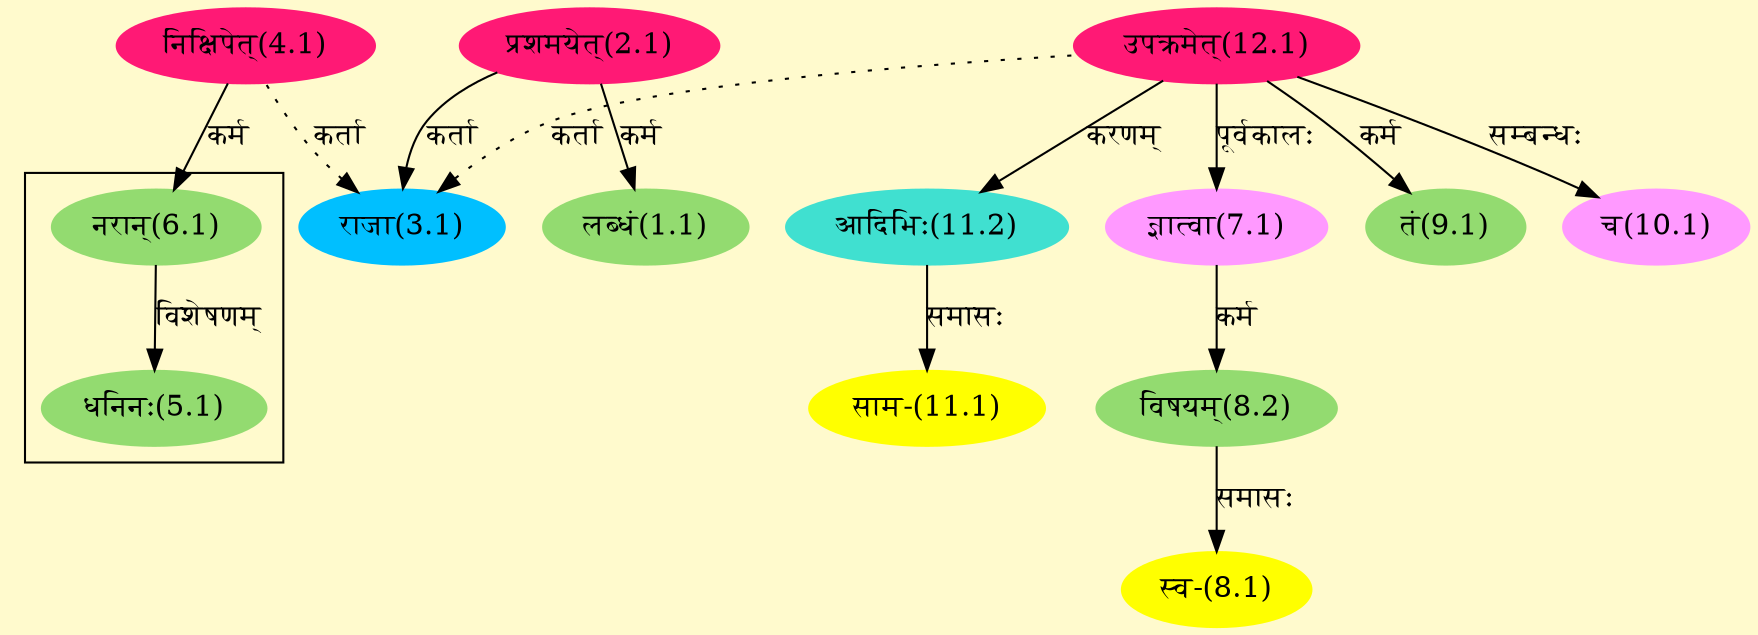 digraph G{
rankdir=BT;
 compound=true;
 bgcolor="lemonchiffon1";

subgraph cluster_1{
Node5_1 [style=filled, color="#93DB70" label = "धनिनः(5.1)"]
Node6_1 [style=filled, color="#93DB70" label = "नरान्(6.1)"]

}
Node1_1 [style=filled, color="#93DB70" label = "लब्धं(1.1)"]
Node2_1 [style=filled, color="#FF1975" label = "प्रशमयेत्(2.1)"]
Node3_1 [style=filled, color="#00BFFF" label = "राजा(3.1)"]
Node4_1 [style=filled, color="#FF1975" label = "निक्षिपेत्(4.1)"]
Node12_1 [style=filled, color="#FF1975" label = "उपक्रमेत्(12.1)"]
Node6_1 [style=filled, color="#93DB70" label = "नरान्(6.1)"]
Node7_1 [style=filled, color="#FF99FF" label = "ज्ञात्वा(7.1)"]
Node8_1 [style=filled, color="#FFFF00" label = "स्व-(8.1)"]
Node8_2 [style=filled, color="#93DB70" label = "विषयम्(8.2)"]
Node9_1 [style=filled, color="#93DB70" label = "तं(9.1)"]
Node10_1 [style=filled, color="#FF99FF" label = "च(10.1)"]
Node11_1 [style=filled, color="#FFFF00" label = "साम-(11.1)"]
Node11_2 [style=filled, color="#40E0D0" label = "आदिभिः(11.2)"]
/* Start of Relations section */

Node1_1 -> Node2_1 [  label="कर्म"  dir="back" ]
Node3_1 -> Node2_1 [  label="कर्ता"  dir="back" ]
Node3_1 -> Node4_1 [ style=dotted label="कर्ता"  dir="back" ]
Node3_1 -> Node12_1 [ style=dotted label="कर्ता"  dir="back" ]
Node5_1 -> Node6_1 [  label="विशेषणम्"  dir="back" ]
Node6_1 -> Node4_1 [  label="कर्म"  dir="back" ]
Node7_1 -> Node12_1 [  label="पूर्वकालः"  dir="back" ]
Node8_1 -> Node8_2 [  label="समासः"  dir="back" ]
Node8_2 -> Node7_1 [  label="कर्म"  dir="back" ]
Node9_1 -> Node12_1 [  label="कर्म"  dir="back" ]
Node10_1 -> Node12_1 [  label="सम्बन्धः"  dir="back" ]
Node11_1 -> Node11_2 [  label="समासः"  dir="back" ]
Node11_2 -> Node12_1 [  label="करणम्"  dir="back" ]
}
